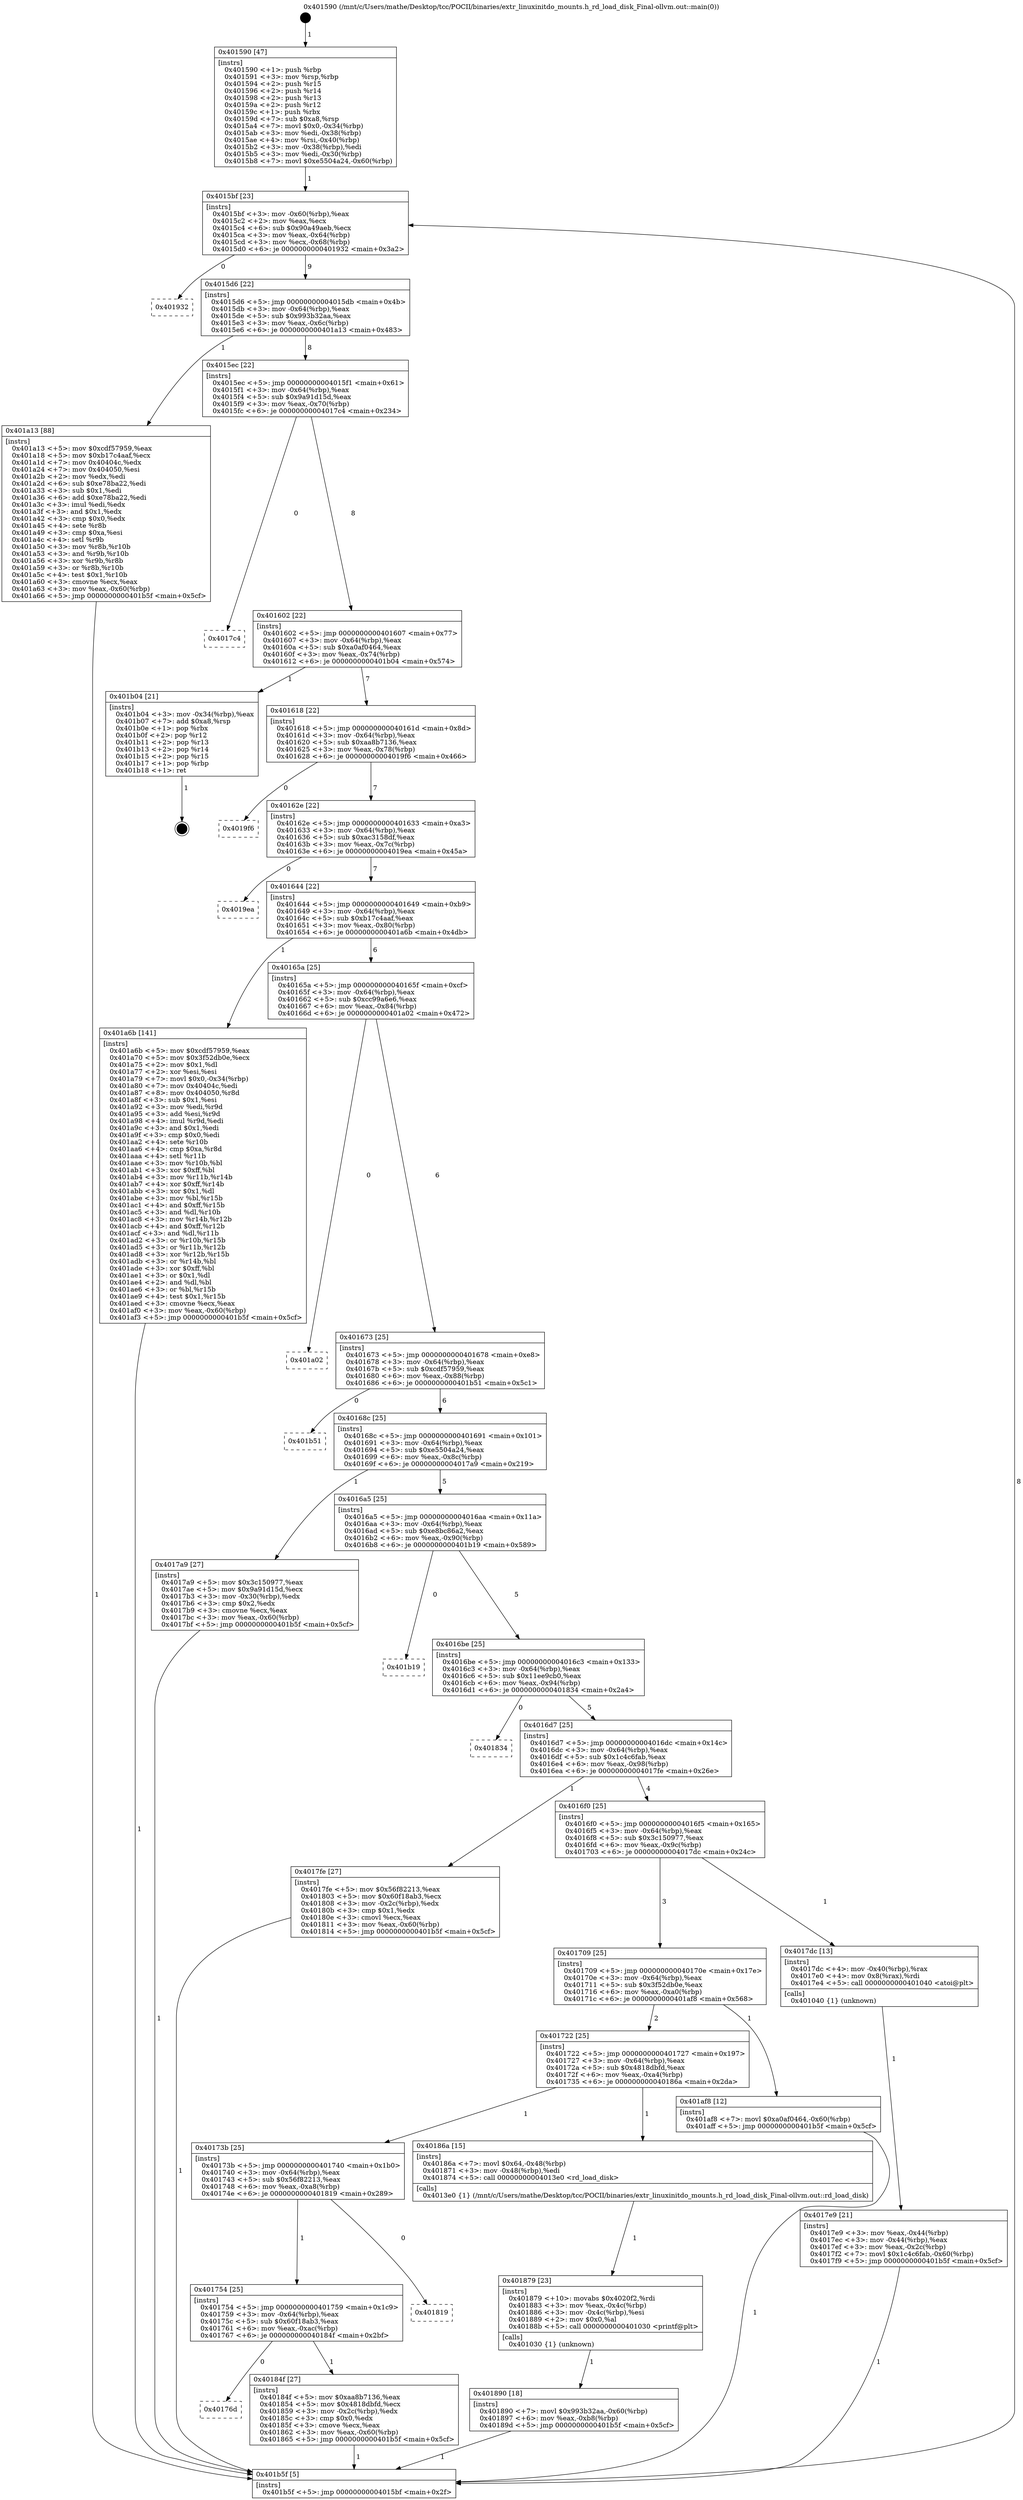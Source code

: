 digraph "0x401590" {
  label = "0x401590 (/mnt/c/Users/mathe/Desktop/tcc/POCII/binaries/extr_linuxinitdo_mounts.h_rd_load_disk_Final-ollvm.out::main(0))"
  labelloc = "t"
  node[shape=record]

  Entry [label="",width=0.3,height=0.3,shape=circle,fillcolor=black,style=filled]
  "0x4015bf" [label="{
     0x4015bf [23]\l
     | [instrs]\l
     &nbsp;&nbsp;0x4015bf \<+3\>: mov -0x60(%rbp),%eax\l
     &nbsp;&nbsp;0x4015c2 \<+2\>: mov %eax,%ecx\l
     &nbsp;&nbsp;0x4015c4 \<+6\>: sub $0x90a49aeb,%ecx\l
     &nbsp;&nbsp;0x4015ca \<+3\>: mov %eax,-0x64(%rbp)\l
     &nbsp;&nbsp;0x4015cd \<+3\>: mov %ecx,-0x68(%rbp)\l
     &nbsp;&nbsp;0x4015d0 \<+6\>: je 0000000000401932 \<main+0x3a2\>\l
  }"]
  "0x401932" [label="{
     0x401932\l
  }", style=dashed]
  "0x4015d6" [label="{
     0x4015d6 [22]\l
     | [instrs]\l
     &nbsp;&nbsp;0x4015d6 \<+5\>: jmp 00000000004015db \<main+0x4b\>\l
     &nbsp;&nbsp;0x4015db \<+3\>: mov -0x64(%rbp),%eax\l
     &nbsp;&nbsp;0x4015de \<+5\>: sub $0x993b32aa,%eax\l
     &nbsp;&nbsp;0x4015e3 \<+3\>: mov %eax,-0x6c(%rbp)\l
     &nbsp;&nbsp;0x4015e6 \<+6\>: je 0000000000401a13 \<main+0x483\>\l
  }"]
  Exit [label="",width=0.3,height=0.3,shape=circle,fillcolor=black,style=filled,peripheries=2]
  "0x401a13" [label="{
     0x401a13 [88]\l
     | [instrs]\l
     &nbsp;&nbsp;0x401a13 \<+5\>: mov $0xcdf57959,%eax\l
     &nbsp;&nbsp;0x401a18 \<+5\>: mov $0xb17c4aaf,%ecx\l
     &nbsp;&nbsp;0x401a1d \<+7\>: mov 0x40404c,%edx\l
     &nbsp;&nbsp;0x401a24 \<+7\>: mov 0x404050,%esi\l
     &nbsp;&nbsp;0x401a2b \<+2\>: mov %edx,%edi\l
     &nbsp;&nbsp;0x401a2d \<+6\>: sub $0xe78ba22,%edi\l
     &nbsp;&nbsp;0x401a33 \<+3\>: sub $0x1,%edi\l
     &nbsp;&nbsp;0x401a36 \<+6\>: add $0xe78ba22,%edi\l
     &nbsp;&nbsp;0x401a3c \<+3\>: imul %edi,%edx\l
     &nbsp;&nbsp;0x401a3f \<+3\>: and $0x1,%edx\l
     &nbsp;&nbsp;0x401a42 \<+3\>: cmp $0x0,%edx\l
     &nbsp;&nbsp;0x401a45 \<+4\>: sete %r8b\l
     &nbsp;&nbsp;0x401a49 \<+3\>: cmp $0xa,%esi\l
     &nbsp;&nbsp;0x401a4c \<+4\>: setl %r9b\l
     &nbsp;&nbsp;0x401a50 \<+3\>: mov %r8b,%r10b\l
     &nbsp;&nbsp;0x401a53 \<+3\>: and %r9b,%r10b\l
     &nbsp;&nbsp;0x401a56 \<+3\>: xor %r9b,%r8b\l
     &nbsp;&nbsp;0x401a59 \<+3\>: or %r8b,%r10b\l
     &nbsp;&nbsp;0x401a5c \<+4\>: test $0x1,%r10b\l
     &nbsp;&nbsp;0x401a60 \<+3\>: cmovne %ecx,%eax\l
     &nbsp;&nbsp;0x401a63 \<+3\>: mov %eax,-0x60(%rbp)\l
     &nbsp;&nbsp;0x401a66 \<+5\>: jmp 0000000000401b5f \<main+0x5cf\>\l
  }"]
  "0x4015ec" [label="{
     0x4015ec [22]\l
     | [instrs]\l
     &nbsp;&nbsp;0x4015ec \<+5\>: jmp 00000000004015f1 \<main+0x61\>\l
     &nbsp;&nbsp;0x4015f1 \<+3\>: mov -0x64(%rbp),%eax\l
     &nbsp;&nbsp;0x4015f4 \<+5\>: sub $0x9a91d15d,%eax\l
     &nbsp;&nbsp;0x4015f9 \<+3\>: mov %eax,-0x70(%rbp)\l
     &nbsp;&nbsp;0x4015fc \<+6\>: je 00000000004017c4 \<main+0x234\>\l
  }"]
  "0x401890" [label="{
     0x401890 [18]\l
     | [instrs]\l
     &nbsp;&nbsp;0x401890 \<+7\>: movl $0x993b32aa,-0x60(%rbp)\l
     &nbsp;&nbsp;0x401897 \<+6\>: mov %eax,-0xb8(%rbp)\l
     &nbsp;&nbsp;0x40189d \<+5\>: jmp 0000000000401b5f \<main+0x5cf\>\l
  }"]
  "0x4017c4" [label="{
     0x4017c4\l
  }", style=dashed]
  "0x401602" [label="{
     0x401602 [22]\l
     | [instrs]\l
     &nbsp;&nbsp;0x401602 \<+5\>: jmp 0000000000401607 \<main+0x77\>\l
     &nbsp;&nbsp;0x401607 \<+3\>: mov -0x64(%rbp),%eax\l
     &nbsp;&nbsp;0x40160a \<+5\>: sub $0xa0af0464,%eax\l
     &nbsp;&nbsp;0x40160f \<+3\>: mov %eax,-0x74(%rbp)\l
     &nbsp;&nbsp;0x401612 \<+6\>: je 0000000000401b04 \<main+0x574\>\l
  }"]
  "0x401879" [label="{
     0x401879 [23]\l
     | [instrs]\l
     &nbsp;&nbsp;0x401879 \<+10\>: movabs $0x4020f2,%rdi\l
     &nbsp;&nbsp;0x401883 \<+3\>: mov %eax,-0x4c(%rbp)\l
     &nbsp;&nbsp;0x401886 \<+3\>: mov -0x4c(%rbp),%esi\l
     &nbsp;&nbsp;0x401889 \<+2\>: mov $0x0,%al\l
     &nbsp;&nbsp;0x40188b \<+5\>: call 0000000000401030 \<printf@plt\>\l
     | [calls]\l
     &nbsp;&nbsp;0x401030 \{1\} (unknown)\l
  }"]
  "0x401b04" [label="{
     0x401b04 [21]\l
     | [instrs]\l
     &nbsp;&nbsp;0x401b04 \<+3\>: mov -0x34(%rbp),%eax\l
     &nbsp;&nbsp;0x401b07 \<+7\>: add $0xa8,%rsp\l
     &nbsp;&nbsp;0x401b0e \<+1\>: pop %rbx\l
     &nbsp;&nbsp;0x401b0f \<+2\>: pop %r12\l
     &nbsp;&nbsp;0x401b11 \<+2\>: pop %r13\l
     &nbsp;&nbsp;0x401b13 \<+2\>: pop %r14\l
     &nbsp;&nbsp;0x401b15 \<+2\>: pop %r15\l
     &nbsp;&nbsp;0x401b17 \<+1\>: pop %rbp\l
     &nbsp;&nbsp;0x401b18 \<+1\>: ret\l
  }"]
  "0x401618" [label="{
     0x401618 [22]\l
     | [instrs]\l
     &nbsp;&nbsp;0x401618 \<+5\>: jmp 000000000040161d \<main+0x8d\>\l
     &nbsp;&nbsp;0x40161d \<+3\>: mov -0x64(%rbp),%eax\l
     &nbsp;&nbsp;0x401620 \<+5\>: sub $0xaa8b7136,%eax\l
     &nbsp;&nbsp;0x401625 \<+3\>: mov %eax,-0x78(%rbp)\l
     &nbsp;&nbsp;0x401628 \<+6\>: je 00000000004019f6 \<main+0x466\>\l
  }"]
  "0x40176d" [label="{
     0x40176d\l
  }", style=dashed]
  "0x4019f6" [label="{
     0x4019f6\l
  }", style=dashed]
  "0x40162e" [label="{
     0x40162e [22]\l
     | [instrs]\l
     &nbsp;&nbsp;0x40162e \<+5\>: jmp 0000000000401633 \<main+0xa3\>\l
     &nbsp;&nbsp;0x401633 \<+3\>: mov -0x64(%rbp),%eax\l
     &nbsp;&nbsp;0x401636 \<+5\>: sub $0xac3158df,%eax\l
     &nbsp;&nbsp;0x40163b \<+3\>: mov %eax,-0x7c(%rbp)\l
     &nbsp;&nbsp;0x40163e \<+6\>: je 00000000004019ea \<main+0x45a\>\l
  }"]
  "0x40184f" [label="{
     0x40184f [27]\l
     | [instrs]\l
     &nbsp;&nbsp;0x40184f \<+5\>: mov $0xaa8b7136,%eax\l
     &nbsp;&nbsp;0x401854 \<+5\>: mov $0x4818dbfd,%ecx\l
     &nbsp;&nbsp;0x401859 \<+3\>: mov -0x2c(%rbp),%edx\l
     &nbsp;&nbsp;0x40185c \<+3\>: cmp $0x0,%edx\l
     &nbsp;&nbsp;0x40185f \<+3\>: cmove %ecx,%eax\l
     &nbsp;&nbsp;0x401862 \<+3\>: mov %eax,-0x60(%rbp)\l
     &nbsp;&nbsp;0x401865 \<+5\>: jmp 0000000000401b5f \<main+0x5cf\>\l
  }"]
  "0x4019ea" [label="{
     0x4019ea\l
  }", style=dashed]
  "0x401644" [label="{
     0x401644 [22]\l
     | [instrs]\l
     &nbsp;&nbsp;0x401644 \<+5\>: jmp 0000000000401649 \<main+0xb9\>\l
     &nbsp;&nbsp;0x401649 \<+3\>: mov -0x64(%rbp),%eax\l
     &nbsp;&nbsp;0x40164c \<+5\>: sub $0xb17c4aaf,%eax\l
     &nbsp;&nbsp;0x401651 \<+3\>: mov %eax,-0x80(%rbp)\l
     &nbsp;&nbsp;0x401654 \<+6\>: je 0000000000401a6b \<main+0x4db\>\l
  }"]
  "0x401754" [label="{
     0x401754 [25]\l
     | [instrs]\l
     &nbsp;&nbsp;0x401754 \<+5\>: jmp 0000000000401759 \<main+0x1c9\>\l
     &nbsp;&nbsp;0x401759 \<+3\>: mov -0x64(%rbp),%eax\l
     &nbsp;&nbsp;0x40175c \<+5\>: sub $0x60f18ab3,%eax\l
     &nbsp;&nbsp;0x401761 \<+6\>: mov %eax,-0xac(%rbp)\l
     &nbsp;&nbsp;0x401767 \<+6\>: je 000000000040184f \<main+0x2bf\>\l
  }"]
  "0x401a6b" [label="{
     0x401a6b [141]\l
     | [instrs]\l
     &nbsp;&nbsp;0x401a6b \<+5\>: mov $0xcdf57959,%eax\l
     &nbsp;&nbsp;0x401a70 \<+5\>: mov $0x3f52db0e,%ecx\l
     &nbsp;&nbsp;0x401a75 \<+2\>: mov $0x1,%dl\l
     &nbsp;&nbsp;0x401a77 \<+2\>: xor %esi,%esi\l
     &nbsp;&nbsp;0x401a79 \<+7\>: movl $0x0,-0x34(%rbp)\l
     &nbsp;&nbsp;0x401a80 \<+7\>: mov 0x40404c,%edi\l
     &nbsp;&nbsp;0x401a87 \<+8\>: mov 0x404050,%r8d\l
     &nbsp;&nbsp;0x401a8f \<+3\>: sub $0x1,%esi\l
     &nbsp;&nbsp;0x401a92 \<+3\>: mov %edi,%r9d\l
     &nbsp;&nbsp;0x401a95 \<+3\>: add %esi,%r9d\l
     &nbsp;&nbsp;0x401a98 \<+4\>: imul %r9d,%edi\l
     &nbsp;&nbsp;0x401a9c \<+3\>: and $0x1,%edi\l
     &nbsp;&nbsp;0x401a9f \<+3\>: cmp $0x0,%edi\l
     &nbsp;&nbsp;0x401aa2 \<+4\>: sete %r10b\l
     &nbsp;&nbsp;0x401aa6 \<+4\>: cmp $0xa,%r8d\l
     &nbsp;&nbsp;0x401aaa \<+4\>: setl %r11b\l
     &nbsp;&nbsp;0x401aae \<+3\>: mov %r10b,%bl\l
     &nbsp;&nbsp;0x401ab1 \<+3\>: xor $0xff,%bl\l
     &nbsp;&nbsp;0x401ab4 \<+3\>: mov %r11b,%r14b\l
     &nbsp;&nbsp;0x401ab7 \<+4\>: xor $0xff,%r14b\l
     &nbsp;&nbsp;0x401abb \<+3\>: xor $0x1,%dl\l
     &nbsp;&nbsp;0x401abe \<+3\>: mov %bl,%r15b\l
     &nbsp;&nbsp;0x401ac1 \<+4\>: and $0xff,%r15b\l
     &nbsp;&nbsp;0x401ac5 \<+3\>: and %dl,%r10b\l
     &nbsp;&nbsp;0x401ac8 \<+3\>: mov %r14b,%r12b\l
     &nbsp;&nbsp;0x401acb \<+4\>: and $0xff,%r12b\l
     &nbsp;&nbsp;0x401acf \<+3\>: and %dl,%r11b\l
     &nbsp;&nbsp;0x401ad2 \<+3\>: or %r10b,%r15b\l
     &nbsp;&nbsp;0x401ad5 \<+3\>: or %r11b,%r12b\l
     &nbsp;&nbsp;0x401ad8 \<+3\>: xor %r12b,%r15b\l
     &nbsp;&nbsp;0x401adb \<+3\>: or %r14b,%bl\l
     &nbsp;&nbsp;0x401ade \<+3\>: xor $0xff,%bl\l
     &nbsp;&nbsp;0x401ae1 \<+3\>: or $0x1,%dl\l
     &nbsp;&nbsp;0x401ae4 \<+2\>: and %dl,%bl\l
     &nbsp;&nbsp;0x401ae6 \<+3\>: or %bl,%r15b\l
     &nbsp;&nbsp;0x401ae9 \<+4\>: test $0x1,%r15b\l
     &nbsp;&nbsp;0x401aed \<+3\>: cmovne %ecx,%eax\l
     &nbsp;&nbsp;0x401af0 \<+3\>: mov %eax,-0x60(%rbp)\l
     &nbsp;&nbsp;0x401af3 \<+5\>: jmp 0000000000401b5f \<main+0x5cf\>\l
  }"]
  "0x40165a" [label="{
     0x40165a [25]\l
     | [instrs]\l
     &nbsp;&nbsp;0x40165a \<+5\>: jmp 000000000040165f \<main+0xcf\>\l
     &nbsp;&nbsp;0x40165f \<+3\>: mov -0x64(%rbp),%eax\l
     &nbsp;&nbsp;0x401662 \<+5\>: sub $0xcc99a6e6,%eax\l
     &nbsp;&nbsp;0x401667 \<+6\>: mov %eax,-0x84(%rbp)\l
     &nbsp;&nbsp;0x40166d \<+6\>: je 0000000000401a02 \<main+0x472\>\l
  }"]
  "0x401819" [label="{
     0x401819\l
  }", style=dashed]
  "0x401a02" [label="{
     0x401a02\l
  }", style=dashed]
  "0x401673" [label="{
     0x401673 [25]\l
     | [instrs]\l
     &nbsp;&nbsp;0x401673 \<+5\>: jmp 0000000000401678 \<main+0xe8\>\l
     &nbsp;&nbsp;0x401678 \<+3\>: mov -0x64(%rbp),%eax\l
     &nbsp;&nbsp;0x40167b \<+5\>: sub $0xcdf57959,%eax\l
     &nbsp;&nbsp;0x401680 \<+6\>: mov %eax,-0x88(%rbp)\l
     &nbsp;&nbsp;0x401686 \<+6\>: je 0000000000401b51 \<main+0x5c1\>\l
  }"]
  "0x40173b" [label="{
     0x40173b [25]\l
     | [instrs]\l
     &nbsp;&nbsp;0x40173b \<+5\>: jmp 0000000000401740 \<main+0x1b0\>\l
     &nbsp;&nbsp;0x401740 \<+3\>: mov -0x64(%rbp),%eax\l
     &nbsp;&nbsp;0x401743 \<+5\>: sub $0x56f82213,%eax\l
     &nbsp;&nbsp;0x401748 \<+6\>: mov %eax,-0xa8(%rbp)\l
     &nbsp;&nbsp;0x40174e \<+6\>: je 0000000000401819 \<main+0x289\>\l
  }"]
  "0x401b51" [label="{
     0x401b51\l
  }", style=dashed]
  "0x40168c" [label="{
     0x40168c [25]\l
     | [instrs]\l
     &nbsp;&nbsp;0x40168c \<+5\>: jmp 0000000000401691 \<main+0x101\>\l
     &nbsp;&nbsp;0x401691 \<+3\>: mov -0x64(%rbp),%eax\l
     &nbsp;&nbsp;0x401694 \<+5\>: sub $0xe5504a24,%eax\l
     &nbsp;&nbsp;0x401699 \<+6\>: mov %eax,-0x8c(%rbp)\l
     &nbsp;&nbsp;0x40169f \<+6\>: je 00000000004017a9 \<main+0x219\>\l
  }"]
  "0x40186a" [label="{
     0x40186a [15]\l
     | [instrs]\l
     &nbsp;&nbsp;0x40186a \<+7\>: movl $0x64,-0x48(%rbp)\l
     &nbsp;&nbsp;0x401871 \<+3\>: mov -0x48(%rbp),%edi\l
     &nbsp;&nbsp;0x401874 \<+5\>: call 00000000004013e0 \<rd_load_disk\>\l
     | [calls]\l
     &nbsp;&nbsp;0x4013e0 \{1\} (/mnt/c/Users/mathe/Desktop/tcc/POCII/binaries/extr_linuxinitdo_mounts.h_rd_load_disk_Final-ollvm.out::rd_load_disk)\l
  }"]
  "0x4017a9" [label="{
     0x4017a9 [27]\l
     | [instrs]\l
     &nbsp;&nbsp;0x4017a9 \<+5\>: mov $0x3c150977,%eax\l
     &nbsp;&nbsp;0x4017ae \<+5\>: mov $0x9a91d15d,%ecx\l
     &nbsp;&nbsp;0x4017b3 \<+3\>: mov -0x30(%rbp),%edx\l
     &nbsp;&nbsp;0x4017b6 \<+3\>: cmp $0x2,%edx\l
     &nbsp;&nbsp;0x4017b9 \<+3\>: cmovne %ecx,%eax\l
     &nbsp;&nbsp;0x4017bc \<+3\>: mov %eax,-0x60(%rbp)\l
     &nbsp;&nbsp;0x4017bf \<+5\>: jmp 0000000000401b5f \<main+0x5cf\>\l
  }"]
  "0x4016a5" [label="{
     0x4016a5 [25]\l
     | [instrs]\l
     &nbsp;&nbsp;0x4016a5 \<+5\>: jmp 00000000004016aa \<main+0x11a\>\l
     &nbsp;&nbsp;0x4016aa \<+3\>: mov -0x64(%rbp),%eax\l
     &nbsp;&nbsp;0x4016ad \<+5\>: sub $0xe8bc86a2,%eax\l
     &nbsp;&nbsp;0x4016b2 \<+6\>: mov %eax,-0x90(%rbp)\l
     &nbsp;&nbsp;0x4016b8 \<+6\>: je 0000000000401b19 \<main+0x589\>\l
  }"]
  "0x401b5f" [label="{
     0x401b5f [5]\l
     | [instrs]\l
     &nbsp;&nbsp;0x401b5f \<+5\>: jmp 00000000004015bf \<main+0x2f\>\l
  }"]
  "0x401590" [label="{
     0x401590 [47]\l
     | [instrs]\l
     &nbsp;&nbsp;0x401590 \<+1\>: push %rbp\l
     &nbsp;&nbsp;0x401591 \<+3\>: mov %rsp,%rbp\l
     &nbsp;&nbsp;0x401594 \<+2\>: push %r15\l
     &nbsp;&nbsp;0x401596 \<+2\>: push %r14\l
     &nbsp;&nbsp;0x401598 \<+2\>: push %r13\l
     &nbsp;&nbsp;0x40159a \<+2\>: push %r12\l
     &nbsp;&nbsp;0x40159c \<+1\>: push %rbx\l
     &nbsp;&nbsp;0x40159d \<+7\>: sub $0xa8,%rsp\l
     &nbsp;&nbsp;0x4015a4 \<+7\>: movl $0x0,-0x34(%rbp)\l
     &nbsp;&nbsp;0x4015ab \<+3\>: mov %edi,-0x38(%rbp)\l
     &nbsp;&nbsp;0x4015ae \<+4\>: mov %rsi,-0x40(%rbp)\l
     &nbsp;&nbsp;0x4015b2 \<+3\>: mov -0x38(%rbp),%edi\l
     &nbsp;&nbsp;0x4015b5 \<+3\>: mov %edi,-0x30(%rbp)\l
     &nbsp;&nbsp;0x4015b8 \<+7\>: movl $0xe5504a24,-0x60(%rbp)\l
  }"]
  "0x401722" [label="{
     0x401722 [25]\l
     | [instrs]\l
     &nbsp;&nbsp;0x401722 \<+5\>: jmp 0000000000401727 \<main+0x197\>\l
     &nbsp;&nbsp;0x401727 \<+3\>: mov -0x64(%rbp),%eax\l
     &nbsp;&nbsp;0x40172a \<+5\>: sub $0x4818dbfd,%eax\l
     &nbsp;&nbsp;0x40172f \<+6\>: mov %eax,-0xa4(%rbp)\l
     &nbsp;&nbsp;0x401735 \<+6\>: je 000000000040186a \<main+0x2da\>\l
  }"]
  "0x401b19" [label="{
     0x401b19\l
  }", style=dashed]
  "0x4016be" [label="{
     0x4016be [25]\l
     | [instrs]\l
     &nbsp;&nbsp;0x4016be \<+5\>: jmp 00000000004016c3 \<main+0x133\>\l
     &nbsp;&nbsp;0x4016c3 \<+3\>: mov -0x64(%rbp),%eax\l
     &nbsp;&nbsp;0x4016c6 \<+5\>: sub $0x11ee9cb0,%eax\l
     &nbsp;&nbsp;0x4016cb \<+6\>: mov %eax,-0x94(%rbp)\l
     &nbsp;&nbsp;0x4016d1 \<+6\>: je 0000000000401834 \<main+0x2a4\>\l
  }"]
  "0x401af8" [label="{
     0x401af8 [12]\l
     | [instrs]\l
     &nbsp;&nbsp;0x401af8 \<+7\>: movl $0xa0af0464,-0x60(%rbp)\l
     &nbsp;&nbsp;0x401aff \<+5\>: jmp 0000000000401b5f \<main+0x5cf\>\l
  }"]
  "0x401834" [label="{
     0x401834\l
  }", style=dashed]
  "0x4016d7" [label="{
     0x4016d7 [25]\l
     | [instrs]\l
     &nbsp;&nbsp;0x4016d7 \<+5\>: jmp 00000000004016dc \<main+0x14c\>\l
     &nbsp;&nbsp;0x4016dc \<+3\>: mov -0x64(%rbp),%eax\l
     &nbsp;&nbsp;0x4016df \<+5\>: sub $0x1c4c6fab,%eax\l
     &nbsp;&nbsp;0x4016e4 \<+6\>: mov %eax,-0x98(%rbp)\l
     &nbsp;&nbsp;0x4016ea \<+6\>: je 00000000004017fe \<main+0x26e\>\l
  }"]
  "0x4017e9" [label="{
     0x4017e9 [21]\l
     | [instrs]\l
     &nbsp;&nbsp;0x4017e9 \<+3\>: mov %eax,-0x44(%rbp)\l
     &nbsp;&nbsp;0x4017ec \<+3\>: mov -0x44(%rbp),%eax\l
     &nbsp;&nbsp;0x4017ef \<+3\>: mov %eax,-0x2c(%rbp)\l
     &nbsp;&nbsp;0x4017f2 \<+7\>: movl $0x1c4c6fab,-0x60(%rbp)\l
     &nbsp;&nbsp;0x4017f9 \<+5\>: jmp 0000000000401b5f \<main+0x5cf\>\l
  }"]
  "0x4017fe" [label="{
     0x4017fe [27]\l
     | [instrs]\l
     &nbsp;&nbsp;0x4017fe \<+5\>: mov $0x56f82213,%eax\l
     &nbsp;&nbsp;0x401803 \<+5\>: mov $0x60f18ab3,%ecx\l
     &nbsp;&nbsp;0x401808 \<+3\>: mov -0x2c(%rbp),%edx\l
     &nbsp;&nbsp;0x40180b \<+3\>: cmp $0x1,%edx\l
     &nbsp;&nbsp;0x40180e \<+3\>: cmovl %ecx,%eax\l
     &nbsp;&nbsp;0x401811 \<+3\>: mov %eax,-0x60(%rbp)\l
     &nbsp;&nbsp;0x401814 \<+5\>: jmp 0000000000401b5f \<main+0x5cf\>\l
  }"]
  "0x4016f0" [label="{
     0x4016f0 [25]\l
     | [instrs]\l
     &nbsp;&nbsp;0x4016f0 \<+5\>: jmp 00000000004016f5 \<main+0x165\>\l
     &nbsp;&nbsp;0x4016f5 \<+3\>: mov -0x64(%rbp),%eax\l
     &nbsp;&nbsp;0x4016f8 \<+5\>: sub $0x3c150977,%eax\l
     &nbsp;&nbsp;0x4016fd \<+6\>: mov %eax,-0x9c(%rbp)\l
     &nbsp;&nbsp;0x401703 \<+6\>: je 00000000004017dc \<main+0x24c\>\l
  }"]
  "0x401709" [label="{
     0x401709 [25]\l
     | [instrs]\l
     &nbsp;&nbsp;0x401709 \<+5\>: jmp 000000000040170e \<main+0x17e\>\l
     &nbsp;&nbsp;0x40170e \<+3\>: mov -0x64(%rbp),%eax\l
     &nbsp;&nbsp;0x401711 \<+5\>: sub $0x3f52db0e,%eax\l
     &nbsp;&nbsp;0x401716 \<+6\>: mov %eax,-0xa0(%rbp)\l
     &nbsp;&nbsp;0x40171c \<+6\>: je 0000000000401af8 \<main+0x568\>\l
  }"]
  "0x4017dc" [label="{
     0x4017dc [13]\l
     | [instrs]\l
     &nbsp;&nbsp;0x4017dc \<+4\>: mov -0x40(%rbp),%rax\l
     &nbsp;&nbsp;0x4017e0 \<+4\>: mov 0x8(%rax),%rdi\l
     &nbsp;&nbsp;0x4017e4 \<+5\>: call 0000000000401040 \<atoi@plt\>\l
     | [calls]\l
     &nbsp;&nbsp;0x401040 \{1\} (unknown)\l
  }"]
  Entry -> "0x401590" [label=" 1"]
  "0x4015bf" -> "0x401932" [label=" 0"]
  "0x4015bf" -> "0x4015d6" [label=" 9"]
  "0x401b04" -> Exit [label=" 1"]
  "0x4015d6" -> "0x401a13" [label=" 1"]
  "0x4015d6" -> "0x4015ec" [label=" 8"]
  "0x401af8" -> "0x401b5f" [label=" 1"]
  "0x4015ec" -> "0x4017c4" [label=" 0"]
  "0x4015ec" -> "0x401602" [label=" 8"]
  "0x401a6b" -> "0x401b5f" [label=" 1"]
  "0x401602" -> "0x401b04" [label=" 1"]
  "0x401602" -> "0x401618" [label=" 7"]
  "0x401a13" -> "0x401b5f" [label=" 1"]
  "0x401618" -> "0x4019f6" [label=" 0"]
  "0x401618" -> "0x40162e" [label=" 7"]
  "0x401890" -> "0x401b5f" [label=" 1"]
  "0x40162e" -> "0x4019ea" [label=" 0"]
  "0x40162e" -> "0x401644" [label=" 7"]
  "0x401879" -> "0x401890" [label=" 1"]
  "0x401644" -> "0x401a6b" [label=" 1"]
  "0x401644" -> "0x40165a" [label=" 6"]
  "0x40184f" -> "0x401b5f" [label=" 1"]
  "0x40165a" -> "0x401a02" [label=" 0"]
  "0x40165a" -> "0x401673" [label=" 6"]
  "0x401754" -> "0x40176d" [label=" 0"]
  "0x401673" -> "0x401b51" [label=" 0"]
  "0x401673" -> "0x40168c" [label=" 6"]
  "0x40186a" -> "0x401879" [label=" 1"]
  "0x40168c" -> "0x4017a9" [label=" 1"]
  "0x40168c" -> "0x4016a5" [label=" 5"]
  "0x4017a9" -> "0x401b5f" [label=" 1"]
  "0x401590" -> "0x4015bf" [label=" 1"]
  "0x401b5f" -> "0x4015bf" [label=" 8"]
  "0x40173b" -> "0x401754" [label=" 1"]
  "0x4016a5" -> "0x401b19" [label=" 0"]
  "0x4016a5" -> "0x4016be" [label=" 5"]
  "0x401754" -> "0x40184f" [label=" 1"]
  "0x4016be" -> "0x401834" [label=" 0"]
  "0x4016be" -> "0x4016d7" [label=" 5"]
  "0x401722" -> "0x40173b" [label=" 1"]
  "0x4016d7" -> "0x4017fe" [label=" 1"]
  "0x4016d7" -> "0x4016f0" [label=" 4"]
  "0x40173b" -> "0x401819" [label=" 0"]
  "0x4016f0" -> "0x4017dc" [label=" 1"]
  "0x4016f0" -> "0x401709" [label=" 3"]
  "0x4017dc" -> "0x4017e9" [label=" 1"]
  "0x4017e9" -> "0x401b5f" [label=" 1"]
  "0x4017fe" -> "0x401b5f" [label=" 1"]
  "0x401722" -> "0x40186a" [label=" 1"]
  "0x401709" -> "0x401af8" [label=" 1"]
  "0x401709" -> "0x401722" [label=" 2"]
}
